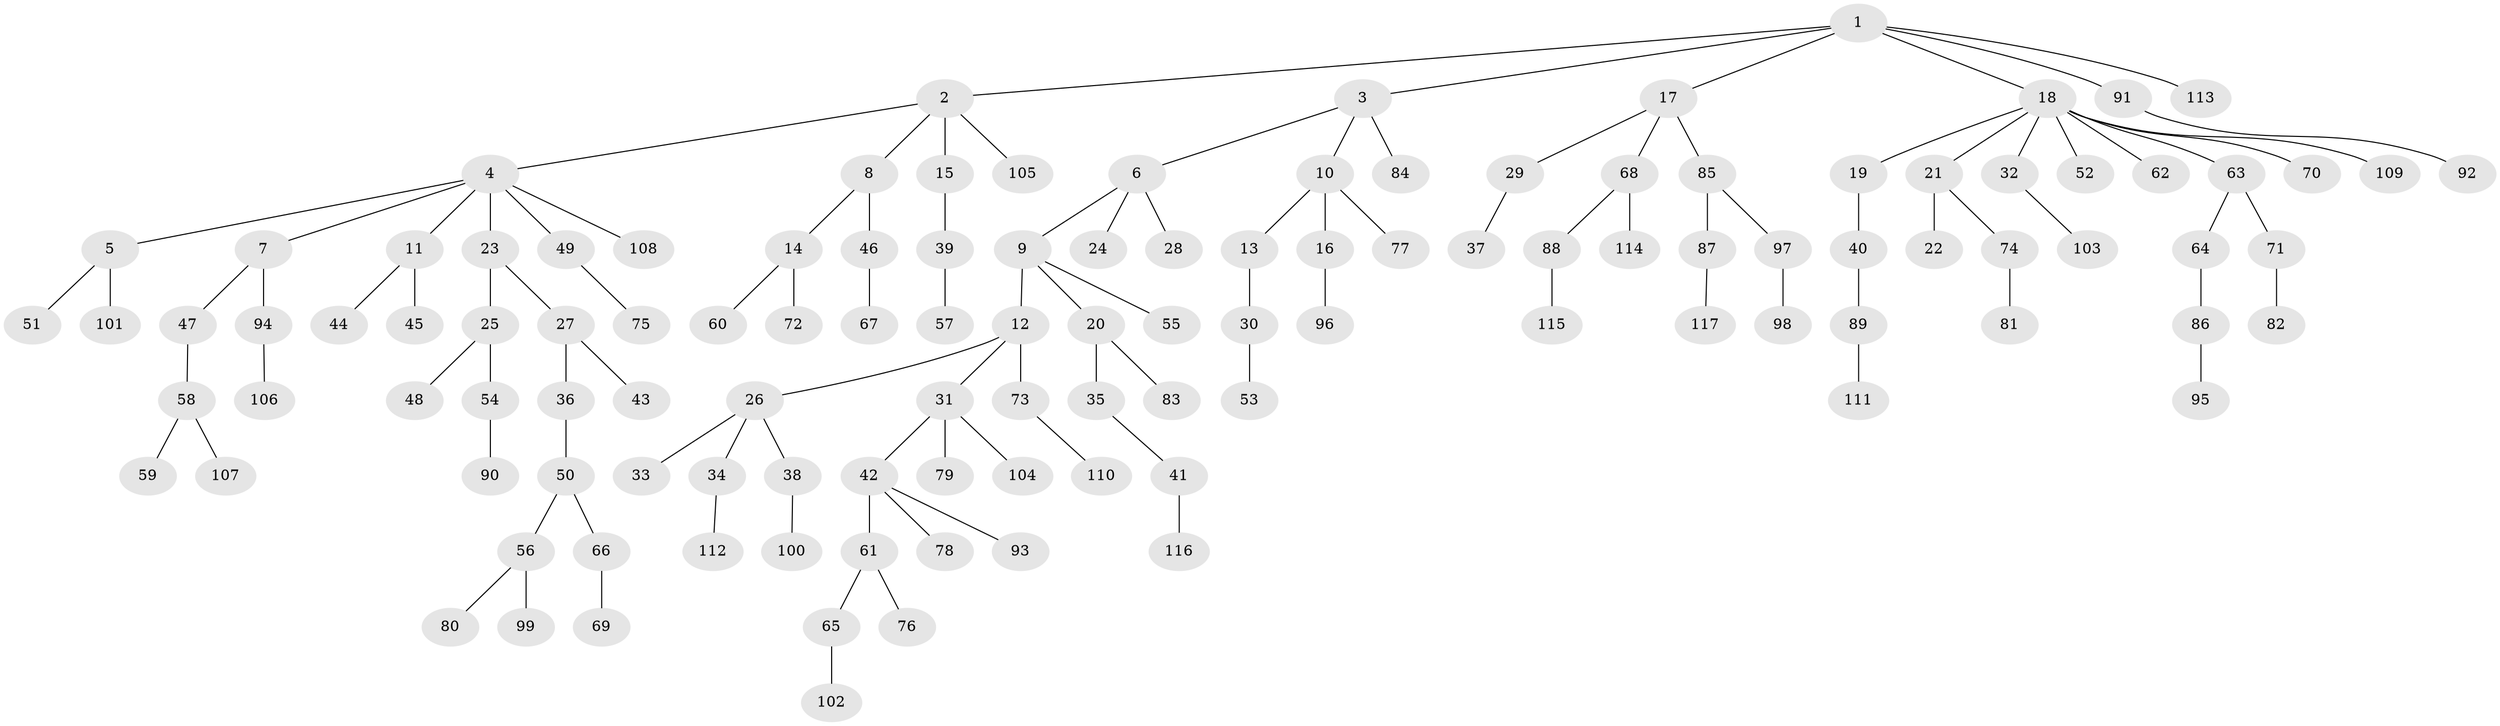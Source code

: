 // coarse degree distribution, {5: 0.01282051282051282, 4: 0.0641025641025641, 3: 0.1282051282051282, 8: 0.01282051282051282, 2: 0.20512820512820512, 6: 0.01282051282051282, 1: 0.5512820512820513, 10: 0.01282051282051282}
// Generated by graph-tools (version 1.1) at 2025/42/03/06/25 10:42:06]
// undirected, 117 vertices, 116 edges
graph export_dot {
graph [start="1"]
  node [color=gray90,style=filled];
  1;
  2;
  3;
  4;
  5;
  6;
  7;
  8;
  9;
  10;
  11;
  12;
  13;
  14;
  15;
  16;
  17;
  18;
  19;
  20;
  21;
  22;
  23;
  24;
  25;
  26;
  27;
  28;
  29;
  30;
  31;
  32;
  33;
  34;
  35;
  36;
  37;
  38;
  39;
  40;
  41;
  42;
  43;
  44;
  45;
  46;
  47;
  48;
  49;
  50;
  51;
  52;
  53;
  54;
  55;
  56;
  57;
  58;
  59;
  60;
  61;
  62;
  63;
  64;
  65;
  66;
  67;
  68;
  69;
  70;
  71;
  72;
  73;
  74;
  75;
  76;
  77;
  78;
  79;
  80;
  81;
  82;
  83;
  84;
  85;
  86;
  87;
  88;
  89;
  90;
  91;
  92;
  93;
  94;
  95;
  96;
  97;
  98;
  99;
  100;
  101;
  102;
  103;
  104;
  105;
  106;
  107;
  108;
  109;
  110;
  111;
  112;
  113;
  114;
  115;
  116;
  117;
  1 -- 2;
  1 -- 3;
  1 -- 17;
  1 -- 18;
  1 -- 91;
  1 -- 113;
  2 -- 4;
  2 -- 8;
  2 -- 15;
  2 -- 105;
  3 -- 6;
  3 -- 10;
  3 -- 84;
  4 -- 5;
  4 -- 7;
  4 -- 11;
  4 -- 23;
  4 -- 49;
  4 -- 108;
  5 -- 51;
  5 -- 101;
  6 -- 9;
  6 -- 24;
  6 -- 28;
  7 -- 47;
  7 -- 94;
  8 -- 14;
  8 -- 46;
  9 -- 12;
  9 -- 20;
  9 -- 55;
  10 -- 13;
  10 -- 16;
  10 -- 77;
  11 -- 44;
  11 -- 45;
  12 -- 26;
  12 -- 31;
  12 -- 73;
  13 -- 30;
  14 -- 60;
  14 -- 72;
  15 -- 39;
  16 -- 96;
  17 -- 29;
  17 -- 68;
  17 -- 85;
  18 -- 19;
  18 -- 21;
  18 -- 32;
  18 -- 52;
  18 -- 62;
  18 -- 63;
  18 -- 70;
  18 -- 109;
  19 -- 40;
  20 -- 35;
  20 -- 83;
  21 -- 22;
  21 -- 74;
  23 -- 25;
  23 -- 27;
  25 -- 48;
  25 -- 54;
  26 -- 33;
  26 -- 34;
  26 -- 38;
  27 -- 36;
  27 -- 43;
  29 -- 37;
  30 -- 53;
  31 -- 42;
  31 -- 79;
  31 -- 104;
  32 -- 103;
  34 -- 112;
  35 -- 41;
  36 -- 50;
  38 -- 100;
  39 -- 57;
  40 -- 89;
  41 -- 116;
  42 -- 61;
  42 -- 78;
  42 -- 93;
  46 -- 67;
  47 -- 58;
  49 -- 75;
  50 -- 56;
  50 -- 66;
  54 -- 90;
  56 -- 80;
  56 -- 99;
  58 -- 59;
  58 -- 107;
  61 -- 65;
  61 -- 76;
  63 -- 64;
  63 -- 71;
  64 -- 86;
  65 -- 102;
  66 -- 69;
  68 -- 88;
  68 -- 114;
  71 -- 82;
  73 -- 110;
  74 -- 81;
  85 -- 87;
  85 -- 97;
  86 -- 95;
  87 -- 117;
  88 -- 115;
  89 -- 111;
  91 -- 92;
  94 -- 106;
  97 -- 98;
}
